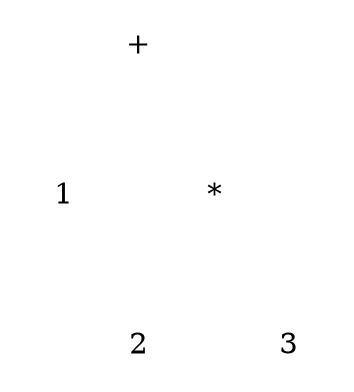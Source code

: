 graph {
  bgcolor=transparent;
  node[color=white style="filled,solid"];
  edge[color=white fontcolor=white];

  "+" -- 1;
  "+" -- "*";
  "*" -- 2;
  "*" -- 3;
}
